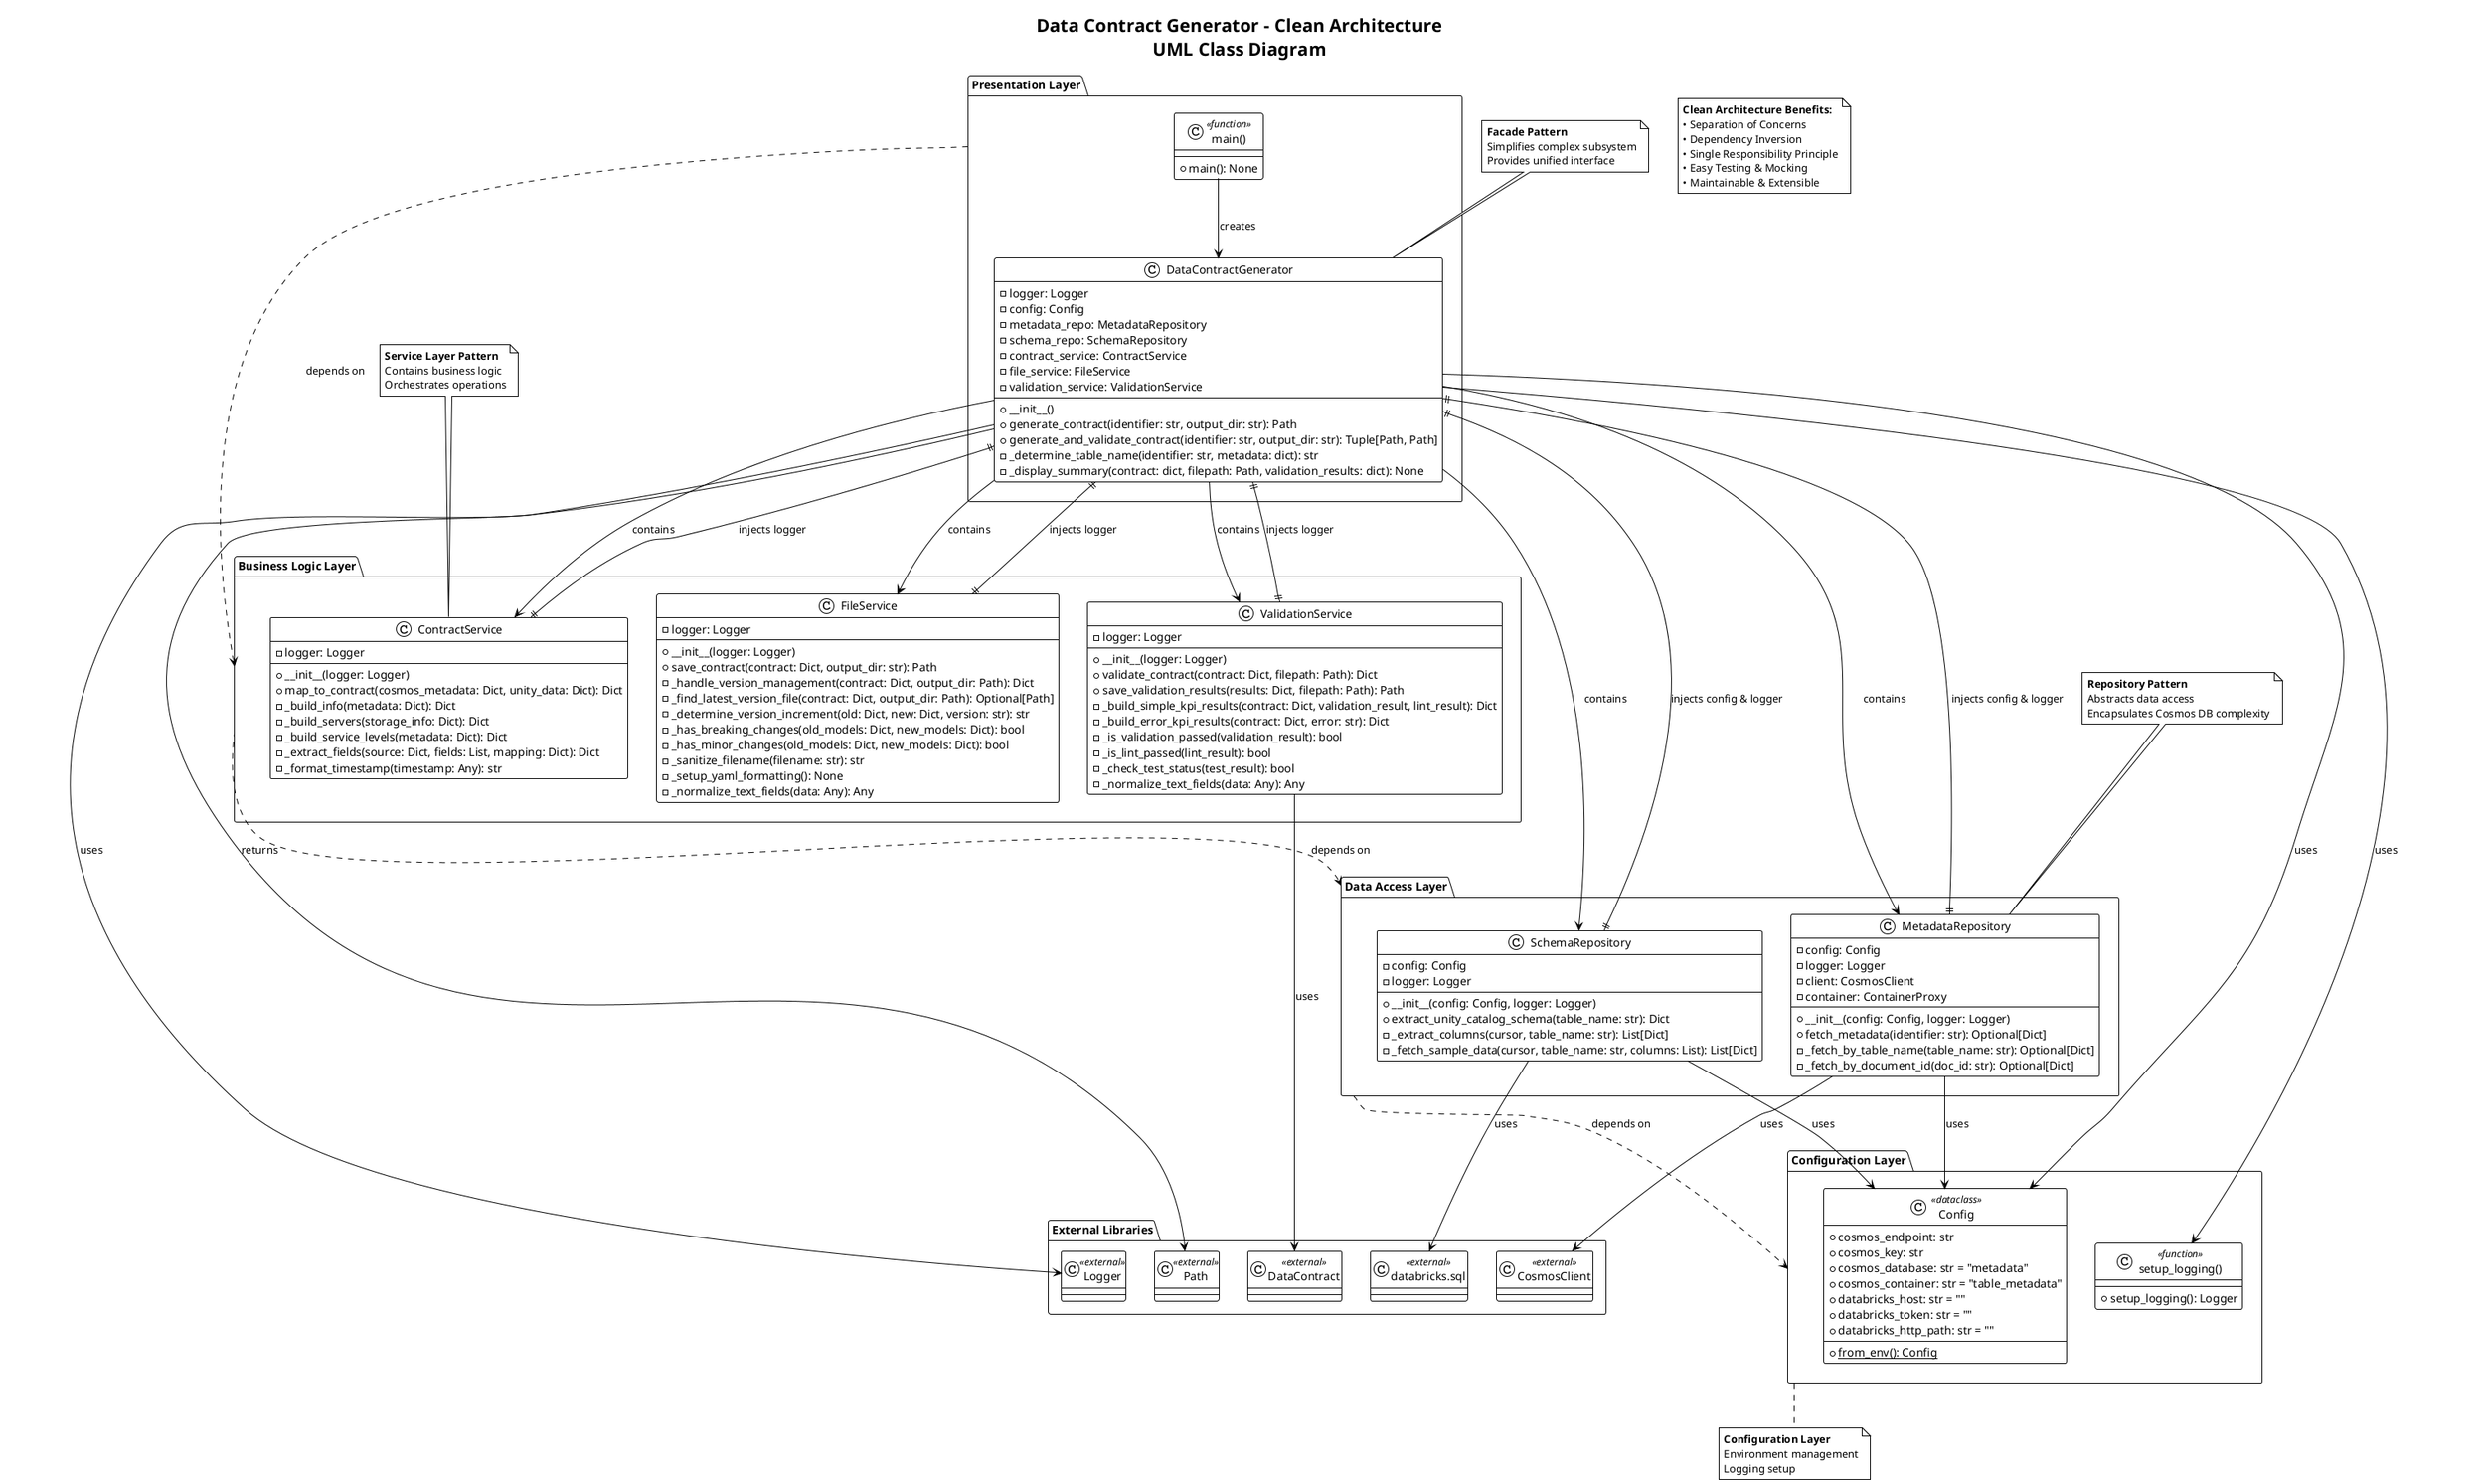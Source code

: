@startuml DataContractGenerator_Architecture

!theme plain
skinparam backgroundColor white
skinparam classBackgroundColor white
skinparam classBorderColor black
skinparam stereotypeCBackgroundColor lightgray

title Data Contract Generator - Clean Architecture\nUML Class Diagram

' Define packages for each layer
package "Configuration Layer" as config_layer {
    class Config <<dataclass>> {
        +cosmos_endpoint: str
        +cosmos_key: str
        +cosmos_database: str = "metadata"
        +cosmos_container: str = "table_metadata"
        +databricks_host: str = ""
        +databricks_token: str = ""
        +databricks_http_path: str = ""
        --
        +from_env(): Config {static}
    }
    
    class "setup_logging()" as setup_logging <<function>> {
        +setup_logging(): Logger
    }
}

package "Data Access Layer" as data_layer {
    class MetadataRepository {
        -config: Config
        -logger: Logger
        -client: CosmosClient
        -container: ContainerProxy
        --
        +__init__(config: Config, logger: Logger)
        +fetch_metadata(identifier: str): Optional[Dict]
        -_fetch_by_table_name(table_name: str): Optional[Dict]
        -_fetch_by_document_id(doc_id: str): Optional[Dict]
    }
    
    class SchemaRepository {
        -config: Config
        -logger: Logger
        --
        +__init__(config: Config, logger: Logger)
        +extract_unity_catalog_schema(table_name: str): Dict
        -_extract_columns(cursor, table_name: str): List[Dict]
        -_fetch_sample_data(cursor, table_name: str, columns: List): List[Dict]
    }
}

package "Business Logic Layer" as service_layer {
    class ContractService {
        -logger: Logger
        --
        +__init__(logger: Logger)
        +map_to_contract(cosmos_metadata: Dict, unity_data: Dict): Dict
        -_build_info(metadata: Dict): Dict
        -_build_servers(storage_info: Dict): Dict
        -_build_service_levels(metadata: Dict): Dict
        -_extract_fields(source: Dict, fields: List, mapping: Dict): Dict
        -_format_timestamp(timestamp: Any): str
    }
    
    class FileService {
        -logger: Logger
        --
        +__init__(logger: Logger)
        +save_contract(contract: Dict, output_dir: str): Path
        -_handle_version_management(contract: Dict, output_dir: Path): Dict
        -_find_latest_version_file(contract: Dict, output_dir: Path): Optional[Path]
        -_determine_version_increment(old: Dict, new: Dict, version: str): str
        -_has_breaking_changes(old_models: Dict, new_models: Dict): bool
        -_has_minor_changes(old_models: Dict, new_models: Dict): bool
        -_sanitize_filename(filename: str): str
        -_setup_yaml_formatting(): None
        -_normalize_text_fields(data: Any): Any
    }
    
    class ValidationService {
        -logger: Logger
        --
        +__init__(logger: Logger)
        +validate_contract(contract: Dict, filepath: Path): Dict
        +save_validation_results(results: Dict, filepath: Path): Path
        -_build_simple_kpi_results(contract: Dict, validation_result, lint_result): Dict
        -_build_error_kpi_results(contract: Dict, error: str): Dict
        -_is_validation_passed(validation_result): bool
        -_is_lint_passed(lint_result): bool
        -_check_test_status(test_result): bool
        -_normalize_text_fields(data: Any): Any
    }
}

package "Presentation Layer" as presentation_layer {
    class DataContractGenerator {
        -logger: Logger
        -config: Config
        -metadata_repo: MetadataRepository
        -schema_repo: SchemaRepository
        -contract_service: ContractService
        -file_service: FileService
        -validation_service: ValidationService
        --
        +__init__()
        +generate_contract(identifier: str, output_dir: str): Path
        +generate_and_validate_contract(identifier: str, output_dir: str): Tuple[Path, Path]
        -_determine_table_name(identifier: str, metadata: dict): str
        -_display_summary(contract: dict, filepath: Path, validation_results: dict): None
    }
    
    class "main()" as main_function <<function>> {
        +main(): None
    }
}

' External dependencies
package "External Libraries" as external {
    class CosmosClient <<external>>
    class "databricks.sql" as databricks_sql <<external>>
    class DataContract <<external>>
    class Logger <<external>>
    class Path <<external>>
}

' Define relationships
' Configuration dependencies
DataContractGenerator --> Config : uses
MetadataRepository --> Config : uses
SchemaRepository --> Config : uses
DataContractGenerator --> setup_logging : uses

' Data access dependencies
DataContractGenerator --> MetadataRepository : contains
DataContractGenerator --> SchemaRepository : contains
MetadataRepository --> CosmosClient : uses
SchemaRepository --> databricks_sql : uses

' Service dependencies
DataContractGenerator --> ContractService : contains
DataContractGenerator --> FileService : contains
DataContractGenerator --> ValidationService : contains
ValidationService --> DataContract : uses

' Presentation dependencies
main_function --> DataContractGenerator : creates
DataContractGenerator --> Logger : uses
DataContractGenerator --> Path : returns

' Layer dependencies (showing architectural flow)
presentation_layer ..> service_layer : depends on
service_layer ..> data_layer : depends on
data_layer ..> config_layer : depends on

' Dependency injection relationships
DataContractGenerator ||--|| MetadataRepository : injects config & logger
DataContractGenerator ||--|| SchemaRepository : injects config & logger
DataContractGenerator ||--|| ContractService : injects logger
DataContractGenerator ||--|| FileService : injects logger
DataContractGenerator ||--|| ValidationService : injects logger

' Notes explaining architecture patterns
note top of DataContractGenerator : **Facade Pattern**\nSimplifies complex subsystem\nProvides unified interface

note top of MetadataRepository : **Repository Pattern**\nAbstracts data access\nEncapsulates Cosmos DB complexity

note top of ContractService : **Service Layer Pattern**\nContains business logic\nOrchestrates operations

note bottom of config_layer : **Configuration Layer**\nEnvironment management\nLogging setup

note as architecture_note
**Clean Architecture Benefits:**
• Separation of Concerns
• Dependency Inversion
• Single Responsibility Principle
• Easy Testing & Mocking
• Maintainable & Extensible
end note

@enduml
